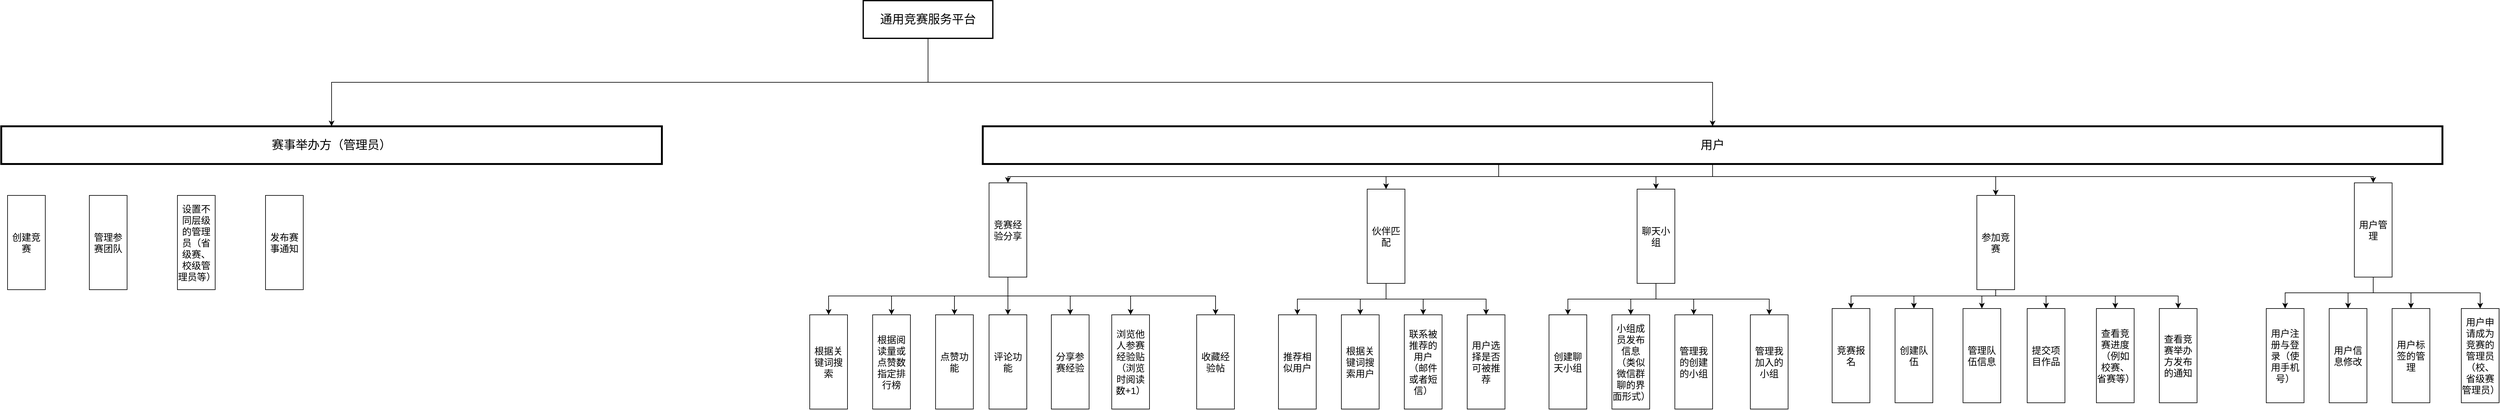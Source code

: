<mxfile version="20.8.21" type="github">
  <diagram name="第 1 页" id="pT8ZbqHC3ATKMNTix457">
    <mxGraphModel dx="2821" dy="1770" grid="1" gridSize="10" guides="1" tooltips="1" connect="1" arrows="1" fold="1" page="1" pageScale="1" pageWidth="827" pageHeight="1169" math="0" shadow="0">
      <root>
        <mxCell id="0" />
        <mxCell id="1" parent="0" />
        <mxCell id="Y6RtNjVWylD-jsH2ztYq-1" style="edgeStyle=orthogonalEdgeStyle;rounded=0;orthogonalLoop=1;jettySize=auto;html=1;exitX=0.5;exitY=1;exitDx=0;exitDy=0;entryX=0.5;entryY=0;entryDx=0;entryDy=0;" edge="1" parent="1" source="Ilk_Vb8Y_KArp8zagEo2-1" target="Ilk_Vb8Y_KArp8zagEo2-3">
          <mxGeometry relative="1" as="geometry" />
        </mxCell>
        <mxCell id="Y6RtNjVWylD-jsH2ztYq-4" style="edgeStyle=orthogonalEdgeStyle;rounded=0;orthogonalLoop=1;jettySize=auto;html=1;exitX=0.5;exitY=1;exitDx=0;exitDy=0;entryX=0.5;entryY=0;entryDx=0;entryDy=0;" edge="1" parent="1" source="Ilk_Vb8Y_KArp8zagEo2-1" target="Ilk_Vb8Y_KArp8zagEo2-2">
          <mxGeometry relative="1" as="geometry" />
        </mxCell>
        <mxCell id="Ilk_Vb8Y_KArp8zagEo2-1" value="&lt;font style=&quot;font-size: 19px;&quot;&gt;通用竞赛服务平台&lt;/font&gt;" style="rounded=0;whiteSpace=wrap;html=1;strokeWidth=2;" parent="1" vertex="1">
          <mxGeometry x="320" y="-170" width="206" height="60" as="geometry" />
        </mxCell>
        <mxCell id="Ilk_Vb8Y_KArp8zagEo2-2" value="赛事举办方（管理员）" style="rounded=0;whiteSpace=wrap;html=1;strokeWidth=3;fontSize=19;" parent="1" vertex="1">
          <mxGeometry x="-1050" y="30" width="1050" height="60" as="geometry" />
        </mxCell>
        <mxCell id="Y6RtNjVWylD-jsH2ztYq-61" style="edgeStyle=orthogonalEdgeStyle;rounded=0;orthogonalLoop=1;jettySize=auto;html=1;exitX=0.5;exitY=1;exitDx=0;exitDy=0;entryX=0.5;entryY=0;entryDx=0;entryDy=0;fontSize=15;" edge="1" parent="1" source="Ilk_Vb8Y_KArp8zagEo2-3" target="Y6RtNjVWylD-jsH2ztYq-13">
          <mxGeometry relative="1" as="geometry" />
        </mxCell>
        <mxCell id="Y6RtNjVWylD-jsH2ztYq-62" style="edgeStyle=orthogonalEdgeStyle;rounded=0;orthogonalLoop=1;jettySize=auto;html=1;exitX=0.5;exitY=1;exitDx=0;exitDy=0;entryX=0.5;entryY=0;entryDx=0;entryDy=0;fontSize=15;" edge="1" parent="1" source="Ilk_Vb8Y_KArp8zagEo2-3" target="Y6RtNjVWylD-jsH2ztYq-7">
          <mxGeometry relative="1" as="geometry" />
        </mxCell>
        <mxCell id="Y6RtNjVWylD-jsH2ztYq-63" style="edgeStyle=orthogonalEdgeStyle;rounded=0;orthogonalLoop=1;jettySize=auto;html=1;exitX=0.5;exitY=1;exitDx=0;exitDy=0;entryX=0.5;entryY=0;entryDx=0;entryDy=0;fontSize=15;" edge="1" parent="1" source="Ilk_Vb8Y_KArp8zagEo2-3" target="Y6RtNjVWylD-jsH2ztYq-33">
          <mxGeometry relative="1" as="geometry" />
        </mxCell>
        <mxCell id="Y6RtNjVWylD-jsH2ztYq-64" style="edgeStyle=orthogonalEdgeStyle;rounded=0;orthogonalLoop=1;jettySize=auto;html=1;exitX=0.5;exitY=1;exitDx=0;exitDy=0;entryX=0.5;entryY=0;entryDx=0;entryDy=0;fontSize=15;" edge="1" parent="1" source="Ilk_Vb8Y_KArp8zagEo2-3" target="Y6RtNjVWylD-jsH2ztYq-8">
          <mxGeometry relative="1" as="geometry">
            <Array as="points">
              <mxPoint x="1330" y="110" />
              <mxPoint x="2120" y="110" />
            </Array>
          </mxGeometry>
        </mxCell>
        <mxCell id="Y6RtNjVWylD-jsH2ztYq-78" style="edgeStyle=orthogonalEdgeStyle;rounded=0;orthogonalLoop=1;jettySize=auto;html=1;exitX=0.5;exitY=1;exitDx=0;exitDy=0;entryX=0.5;entryY=0;entryDx=0;entryDy=0;fontSize=15;" edge="1" parent="1" source="Ilk_Vb8Y_KArp8zagEo2-3" target="Y6RtNjVWylD-jsH2ztYq-69">
          <mxGeometry relative="1" as="geometry" />
        </mxCell>
        <mxCell id="Ilk_Vb8Y_KArp8zagEo2-3" value="用户" style="rounded=0;whiteSpace=wrap;html=1;strokeWidth=3;fontSize=19;" parent="1" vertex="1">
          <mxGeometry x="510" y="30" width="2320" height="60" as="geometry" />
        </mxCell>
        <mxCell id="Y6RtNjVWylD-jsH2ztYq-6" value="&lt;span style=&quot;font-size: 15px;&quot;&gt;收藏经验帖&lt;/span&gt;" style="rounded=0;whiteSpace=wrap;html=1;align=center;" vertex="1" parent="1">
          <mxGeometry x="850" y="330" width="60" height="150" as="geometry" />
        </mxCell>
        <mxCell id="Y6RtNjVWylD-jsH2ztYq-34" style="edgeStyle=orthogonalEdgeStyle;rounded=0;orthogonalLoop=1;jettySize=auto;html=1;exitX=0.5;exitY=1;exitDx=0;exitDy=0;entryX=0.5;entryY=0;entryDx=0;entryDy=0;fontSize=15;" edge="1" parent="1" source="Y6RtNjVWylD-jsH2ztYq-7" target="Y6RtNjVWylD-jsH2ztYq-28">
          <mxGeometry relative="1" as="geometry" />
        </mxCell>
        <mxCell id="Y6RtNjVWylD-jsH2ztYq-35" style="edgeStyle=orthogonalEdgeStyle;rounded=0;orthogonalLoop=1;jettySize=auto;html=1;exitX=0.5;exitY=1;exitDx=0;exitDy=0;entryX=0.5;entryY=0;entryDx=0;entryDy=0;fontSize=15;" edge="1" parent="1" source="Y6RtNjVWylD-jsH2ztYq-7" target="Y6RtNjVWylD-jsH2ztYq-29">
          <mxGeometry relative="1" as="geometry" />
        </mxCell>
        <mxCell id="Y6RtNjVWylD-jsH2ztYq-36" style="edgeStyle=orthogonalEdgeStyle;rounded=0;orthogonalLoop=1;jettySize=auto;html=1;exitX=0.5;exitY=1;exitDx=0;exitDy=0;entryX=0.5;entryY=0;entryDx=0;entryDy=0;fontSize=15;" edge="1" parent="1" source="Y6RtNjVWylD-jsH2ztYq-7" target="Y6RtNjVWylD-jsH2ztYq-30">
          <mxGeometry relative="1" as="geometry" />
        </mxCell>
        <mxCell id="Y6RtNjVWylD-jsH2ztYq-37" style="edgeStyle=orthogonalEdgeStyle;rounded=0;orthogonalLoop=1;jettySize=auto;html=1;exitX=0.5;exitY=1;exitDx=0;exitDy=0;entryX=0.5;entryY=0;entryDx=0;entryDy=0;fontSize=15;" edge="1" parent="1" source="Y6RtNjVWylD-jsH2ztYq-7" target="Y6RtNjVWylD-jsH2ztYq-31">
          <mxGeometry relative="1" as="geometry" />
        </mxCell>
        <mxCell id="Y6RtNjVWylD-jsH2ztYq-7" value="&lt;font style=&quot;font-size: 15px;&quot;&gt;伙伴匹配&lt;/font&gt;" style="rounded=0;whiteSpace=wrap;html=1;align=center;" vertex="1" parent="1">
          <mxGeometry x="1121" y="130" width="60" height="150" as="geometry" />
        </mxCell>
        <mxCell id="Y6RtNjVWylD-jsH2ztYq-55" style="edgeStyle=orthogonalEdgeStyle;rounded=0;orthogonalLoop=1;jettySize=auto;html=1;exitX=0.5;exitY=1;exitDx=0;exitDy=0;fontSize=15;" edge="1" parent="1" source="Y6RtNjVWylD-jsH2ztYq-8" target="Y6RtNjVWylD-jsH2ztYq-47">
          <mxGeometry relative="1" as="geometry">
            <Array as="points">
              <mxPoint x="2120" y="300" />
              <mxPoint x="1890" y="300" />
            </Array>
          </mxGeometry>
        </mxCell>
        <mxCell id="Y6RtNjVWylD-jsH2ztYq-56" style="edgeStyle=orthogonalEdgeStyle;rounded=0;orthogonalLoop=1;jettySize=auto;html=1;exitX=0.5;exitY=1;exitDx=0;exitDy=0;entryX=0.5;entryY=0;entryDx=0;entryDy=0;fontSize=15;" edge="1" parent="1" source="Y6RtNjVWylD-jsH2ztYq-8" target="Y6RtNjVWylD-jsH2ztYq-48">
          <mxGeometry relative="1" as="geometry">
            <Array as="points">
              <mxPoint x="2120" y="300" />
              <mxPoint x="1990" y="300" />
            </Array>
          </mxGeometry>
        </mxCell>
        <mxCell id="Y6RtNjVWylD-jsH2ztYq-57" style="edgeStyle=orthogonalEdgeStyle;rounded=0;orthogonalLoop=1;jettySize=auto;html=1;exitX=0.5;exitY=1;exitDx=0;exitDy=0;entryX=0.5;entryY=0;entryDx=0;entryDy=0;fontSize=15;" edge="1" parent="1" source="Y6RtNjVWylD-jsH2ztYq-8" target="Y6RtNjVWylD-jsH2ztYq-49">
          <mxGeometry relative="1" as="geometry">
            <Array as="points">
              <mxPoint x="2120" y="300" />
              <mxPoint x="2098" y="300" />
            </Array>
          </mxGeometry>
        </mxCell>
        <mxCell id="Y6RtNjVWylD-jsH2ztYq-58" style="edgeStyle=orthogonalEdgeStyle;rounded=0;orthogonalLoop=1;jettySize=auto;html=1;exitX=0.5;exitY=1;exitDx=0;exitDy=0;entryX=0.5;entryY=0;entryDx=0;entryDy=0;fontSize=15;" edge="1" parent="1" source="Y6RtNjVWylD-jsH2ztYq-8" target="Y6RtNjVWylD-jsH2ztYq-50">
          <mxGeometry relative="1" as="geometry">
            <Array as="points">
              <mxPoint x="2120" y="300" />
              <mxPoint x="2200" y="300" />
            </Array>
          </mxGeometry>
        </mxCell>
        <mxCell id="Y6RtNjVWylD-jsH2ztYq-59" style="edgeStyle=orthogonalEdgeStyle;rounded=0;orthogonalLoop=1;jettySize=auto;html=1;exitX=0.5;exitY=1;exitDx=0;exitDy=0;entryX=0.5;entryY=0;entryDx=0;entryDy=0;fontSize=15;" edge="1" parent="1" source="Y6RtNjVWylD-jsH2ztYq-8" target="Y6RtNjVWylD-jsH2ztYq-51">
          <mxGeometry relative="1" as="geometry">
            <Array as="points">
              <mxPoint x="2120" y="300" />
              <mxPoint x="2310" y="300" />
            </Array>
          </mxGeometry>
        </mxCell>
        <mxCell id="Y6RtNjVWylD-jsH2ztYq-60" style="edgeStyle=orthogonalEdgeStyle;rounded=0;orthogonalLoop=1;jettySize=auto;html=1;exitX=0.5;exitY=1;exitDx=0;exitDy=0;entryX=0.5;entryY=0;entryDx=0;entryDy=0;fontSize=15;" edge="1" parent="1" source="Y6RtNjVWylD-jsH2ztYq-8" target="Y6RtNjVWylD-jsH2ztYq-53">
          <mxGeometry relative="1" as="geometry">
            <Array as="points">
              <mxPoint x="2120" y="300" />
              <mxPoint x="2410" y="300" />
            </Array>
          </mxGeometry>
        </mxCell>
        <mxCell id="Y6RtNjVWylD-jsH2ztYq-8" value="&lt;span style=&quot;font-size: 15px;&quot;&gt;参加竞赛&lt;/span&gt;" style="rounded=0;whiteSpace=wrap;html=1;align=center;" vertex="1" parent="1">
          <mxGeometry x="2090" y="140" width="60" height="150" as="geometry" />
        </mxCell>
        <mxCell id="Y6RtNjVWylD-jsH2ztYq-11" value="&lt;span style=&quot;font-size: 15px;&quot;&gt;分享参赛经验&lt;/span&gt;" style="rounded=0;whiteSpace=wrap;html=1;align=center;" vertex="1" parent="1">
          <mxGeometry x="619" y="330" width="60" height="150" as="geometry" />
        </mxCell>
        <mxCell id="Y6RtNjVWylD-jsH2ztYq-12" value="&lt;span style=&quot;font-size: 15px;&quot;&gt;浏览他人参赛经验贴（浏览时阅读数+1）&lt;/span&gt;" style="rounded=0;whiteSpace=wrap;html=1;align=center;" vertex="1" parent="1">
          <mxGeometry x="715" y="330" width="60" height="150" as="geometry" />
        </mxCell>
        <mxCell id="Y6RtNjVWylD-jsH2ztYq-19" style="edgeStyle=orthogonalEdgeStyle;rounded=0;orthogonalLoop=1;jettySize=auto;html=1;entryX=0.5;entryY=0;entryDx=0;entryDy=0;fontSize=15;" edge="1" parent="1" source="Y6RtNjVWylD-jsH2ztYq-13" target="Y6RtNjVWylD-jsH2ztYq-17">
          <mxGeometry relative="1" as="geometry">
            <Array as="points">
              <mxPoint x="550" y="300" />
              <mxPoint x="265" y="300" />
            </Array>
          </mxGeometry>
        </mxCell>
        <mxCell id="Y6RtNjVWylD-jsH2ztYq-20" style="edgeStyle=orthogonalEdgeStyle;rounded=0;orthogonalLoop=1;jettySize=auto;html=1;exitX=0.5;exitY=1;exitDx=0;exitDy=0;entryX=0.5;entryY=0;entryDx=0;entryDy=0;fontSize=15;" edge="1" parent="1" source="Y6RtNjVWylD-jsH2ztYq-13" target="Y6RtNjVWylD-jsH2ztYq-16">
          <mxGeometry relative="1" as="geometry" />
        </mxCell>
        <mxCell id="Y6RtNjVWylD-jsH2ztYq-21" style="edgeStyle=orthogonalEdgeStyle;rounded=0;orthogonalLoop=1;jettySize=auto;html=1;exitX=0.5;exitY=1;exitDx=0;exitDy=0;entryX=0.5;entryY=0;entryDx=0;entryDy=0;fontSize=15;" edge="1" parent="1" source="Y6RtNjVWylD-jsH2ztYq-13" target="Y6RtNjVWylD-jsH2ztYq-15">
          <mxGeometry relative="1" as="geometry" />
        </mxCell>
        <mxCell id="Y6RtNjVWylD-jsH2ztYq-22" style="edgeStyle=orthogonalEdgeStyle;rounded=0;orthogonalLoop=1;jettySize=auto;html=1;exitX=0.5;exitY=1;exitDx=0;exitDy=0;entryX=0.5;entryY=0;entryDx=0;entryDy=0;fontSize=15;" edge="1" parent="1" source="Y6RtNjVWylD-jsH2ztYq-13" target="Y6RtNjVWylD-jsH2ztYq-14">
          <mxGeometry relative="1" as="geometry" />
        </mxCell>
        <mxCell id="Y6RtNjVWylD-jsH2ztYq-23" style="edgeStyle=orthogonalEdgeStyle;rounded=0;orthogonalLoop=1;jettySize=auto;html=1;exitX=0.5;exitY=1;exitDx=0;exitDy=0;entryX=0.5;entryY=0;entryDx=0;entryDy=0;fontSize=15;" edge="1" parent="1" source="Y6RtNjVWylD-jsH2ztYq-13" target="Y6RtNjVWylD-jsH2ztYq-11">
          <mxGeometry relative="1" as="geometry" />
        </mxCell>
        <mxCell id="Y6RtNjVWylD-jsH2ztYq-24" style="edgeStyle=orthogonalEdgeStyle;rounded=0;orthogonalLoop=1;jettySize=auto;html=1;exitX=0.5;exitY=1;exitDx=0;exitDy=0;entryX=0.5;entryY=0;entryDx=0;entryDy=0;fontSize=15;" edge="1" parent="1" source="Y6RtNjVWylD-jsH2ztYq-13" target="Y6RtNjVWylD-jsH2ztYq-12">
          <mxGeometry relative="1" as="geometry" />
        </mxCell>
        <mxCell id="Y6RtNjVWylD-jsH2ztYq-25" style="edgeStyle=orthogonalEdgeStyle;rounded=0;orthogonalLoop=1;jettySize=auto;html=1;exitX=0.5;exitY=1;exitDx=0;exitDy=0;entryX=0.5;entryY=0;entryDx=0;entryDy=0;fontSize=15;" edge="1" parent="1" source="Y6RtNjVWylD-jsH2ztYq-13" target="Y6RtNjVWylD-jsH2ztYq-6">
          <mxGeometry relative="1" as="geometry" />
        </mxCell>
        <mxCell id="Y6RtNjVWylD-jsH2ztYq-13" value="&lt;span style=&quot;font-size: 15px;&quot;&gt;竞赛经验分享&lt;/span&gt;" style="rounded=0;whiteSpace=wrap;html=1;align=center;" vertex="1" parent="1">
          <mxGeometry x="520" y="120" width="60" height="150" as="geometry" />
        </mxCell>
        <mxCell id="Y6RtNjVWylD-jsH2ztYq-14" value="&lt;span style=&quot;font-size: 15px;&quot;&gt;评论功能&lt;/span&gt;" style="rounded=0;whiteSpace=wrap;html=1;align=center;" vertex="1" parent="1">
          <mxGeometry x="520" y="330" width="60" height="150" as="geometry" />
        </mxCell>
        <mxCell id="Y6RtNjVWylD-jsH2ztYq-15" value="&lt;span style=&quot;font-size: 15px;&quot;&gt;点赞功能&lt;/span&gt;" style="rounded=0;whiteSpace=wrap;html=1;align=center;" vertex="1" parent="1">
          <mxGeometry x="435" y="330" width="60" height="150" as="geometry" />
        </mxCell>
        <mxCell id="Y6RtNjVWylD-jsH2ztYq-16" value="&lt;span style=&quot;font-size: 15px;&quot;&gt;根据阅读量或点赞数指定排行榜&lt;/span&gt;" style="rounded=0;whiteSpace=wrap;html=1;align=center;" vertex="1" parent="1">
          <mxGeometry x="335" y="330" width="60" height="150" as="geometry" />
        </mxCell>
        <mxCell id="Y6RtNjVWylD-jsH2ztYq-17" value="&lt;span style=&quot;font-size: 15px;&quot;&gt;根据关键词搜索&lt;/span&gt;" style="rounded=0;whiteSpace=wrap;html=1;align=center;" vertex="1" parent="1">
          <mxGeometry x="235" y="330" width="60" height="150" as="geometry" />
        </mxCell>
        <mxCell id="Y6RtNjVWylD-jsH2ztYq-28" value="&lt;span style=&quot;font-size: 15px;&quot;&gt;推荐相似用户&lt;/span&gt;" style="rounded=0;whiteSpace=wrap;html=1;align=center;" vertex="1" parent="1">
          <mxGeometry x="980" y="330" width="60" height="150" as="geometry" />
        </mxCell>
        <mxCell id="Y6RtNjVWylD-jsH2ztYq-29" value="&lt;span style=&quot;font-size: 15px;&quot;&gt;根据关键词搜索用户&lt;/span&gt;" style="rounded=0;whiteSpace=wrap;html=1;align=center;" vertex="1" parent="1">
          <mxGeometry x="1080" y="330" width="60" height="150" as="geometry" />
        </mxCell>
        <mxCell id="Y6RtNjVWylD-jsH2ztYq-30" value="&lt;span style=&quot;font-size: 15px;&quot;&gt;联系被推荐的用户（邮件或者短信）&lt;/span&gt;" style="rounded=0;whiteSpace=wrap;html=1;align=center;" vertex="1" parent="1">
          <mxGeometry x="1180" y="330" width="60" height="150" as="geometry" />
        </mxCell>
        <mxCell id="Y6RtNjVWylD-jsH2ztYq-31" value="&lt;span style=&quot;font-size: 15px;&quot;&gt;用户选择是否可被推荐&lt;/span&gt;" style="rounded=0;whiteSpace=wrap;html=1;align=center;" vertex="1" parent="1">
          <mxGeometry x="1280" y="330" width="60" height="150" as="geometry" />
        </mxCell>
        <mxCell id="Y6RtNjVWylD-jsH2ztYq-43" style="edgeStyle=orthogonalEdgeStyle;rounded=0;orthogonalLoop=1;jettySize=auto;html=1;exitX=0.5;exitY=1;exitDx=0;exitDy=0;entryX=0.5;entryY=0;entryDx=0;entryDy=0;fontSize=15;" edge="1" parent="1" source="Y6RtNjVWylD-jsH2ztYq-33" target="Y6RtNjVWylD-jsH2ztYq-38">
          <mxGeometry relative="1" as="geometry" />
        </mxCell>
        <mxCell id="Y6RtNjVWylD-jsH2ztYq-44" style="edgeStyle=orthogonalEdgeStyle;rounded=0;orthogonalLoop=1;jettySize=auto;html=1;exitX=0.5;exitY=1;exitDx=0;exitDy=0;entryX=0.5;entryY=0;entryDx=0;entryDy=0;fontSize=15;" edge="1" parent="1" source="Y6RtNjVWylD-jsH2ztYq-33" target="Y6RtNjVWylD-jsH2ztYq-39">
          <mxGeometry relative="1" as="geometry" />
        </mxCell>
        <mxCell id="Y6RtNjVWylD-jsH2ztYq-45" style="edgeStyle=orthogonalEdgeStyle;rounded=0;orthogonalLoop=1;jettySize=auto;html=1;exitX=0.5;exitY=1;exitDx=0;exitDy=0;entryX=0.5;entryY=0;entryDx=0;entryDy=0;fontSize=15;" edge="1" parent="1" source="Y6RtNjVWylD-jsH2ztYq-33" target="Y6RtNjVWylD-jsH2ztYq-41">
          <mxGeometry relative="1" as="geometry" />
        </mxCell>
        <mxCell id="Y6RtNjVWylD-jsH2ztYq-46" style="edgeStyle=orthogonalEdgeStyle;rounded=0;orthogonalLoop=1;jettySize=auto;html=1;exitX=0.5;exitY=1;exitDx=0;exitDy=0;fontSize=15;" edge="1" parent="1" source="Y6RtNjVWylD-jsH2ztYq-33" target="Y6RtNjVWylD-jsH2ztYq-42">
          <mxGeometry relative="1" as="geometry" />
        </mxCell>
        <mxCell id="Y6RtNjVWylD-jsH2ztYq-33" value="&lt;span style=&quot;font-size: 15px;&quot;&gt;聊天小组&lt;/span&gt;" style="rounded=0;whiteSpace=wrap;html=1;align=center;" vertex="1" parent="1">
          <mxGeometry x="1550" y="130" width="60" height="150" as="geometry" />
        </mxCell>
        <mxCell id="Y6RtNjVWylD-jsH2ztYq-38" value="&lt;span style=&quot;font-size: 15px;&quot;&gt;创建聊天小组&lt;/span&gt;" style="rounded=0;whiteSpace=wrap;html=1;align=center;" vertex="1" parent="1">
          <mxGeometry x="1410" y="330" width="60" height="150" as="geometry" />
        </mxCell>
        <mxCell id="Y6RtNjVWylD-jsH2ztYq-39" value="&lt;span style=&quot;font-size: 15px;&quot;&gt;小组成员发布信息（类似微信群聊的界面形式）&lt;/span&gt;" style="rounded=0;whiteSpace=wrap;html=1;align=center;" vertex="1" parent="1">
          <mxGeometry x="1510" y="330" width="60" height="150" as="geometry" />
        </mxCell>
        <mxCell id="Y6RtNjVWylD-jsH2ztYq-41" value="&lt;span style=&quot;font-size: 15px;&quot;&gt;管理我的创建的小组&lt;/span&gt;" style="rounded=0;whiteSpace=wrap;html=1;align=center;" vertex="1" parent="1">
          <mxGeometry x="1610" y="330" width="60" height="150" as="geometry" />
        </mxCell>
        <mxCell id="Y6RtNjVWylD-jsH2ztYq-42" value="&lt;span style=&quot;font-size: 15px;&quot;&gt;管理我加入的小组&lt;/span&gt;" style="rounded=0;whiteSpace=wrap;html=1;align=center;" vertex="1" parent="1">
          <mxGeometry x="1730" y="330" width="60" height="150" as="geometry" />
        </mxCell>
        <mxCell id="Y6RtNjVWylD-jsH2ztYq-47" value="&lt;span style=&quot;font-size: 15px;&quot;&gt;竞赛报名&lt;/span&gt;" style="rounded=0;whiteSpace=wrap;html=1;align=center;" vertex="1" parent="1">
          <mxGeometry x="1860" y="320" width="60" height="150" as="geometry" />
        </mxCell>
        <mxCell id="Y6RtNjVWylD-jsH2ztYq-48" value="&lt;span style=&quot;font-size: 15px;&quot;&gt;创建队伍&lt;/span&gt;" style="rounded=0;whiteSpace=wrap;html=1;align=center;" vertex="1" parent="1">
          <mxGeometry x="1960" y="320" width="60" height="150" as="geometry" />
        </mxCell>
        <mxCell id="Y6RtNjVWylD-jsH2ztYq-49" value="&lt;span style=&quot;font-size: 15px;&quot;&gt;管理队伍信息&lt;/span&gt;" style="rounded=0;whiteSpace=wrap;html=1;align=center;" vertex="1" parent="1">
          <mxGeometry x="2068" y="320" width="60" height="150" as="geometry" />
        </mxCell>
        <mxCell id="Y6RtNjVWylD-jsH2ztYq-50" value="&lt;span style=&quot;font-size: 15px;&quot;&gt;提交项目作品&lt;/span&gt;" style="rounded=0;whiteSpace=wrap;html=1;align=center;" vertex="1" parent="1">
          <mxGeometry x="2170" y="320" width="60" height="150" as="geometry" />
        </mxCell>
        <mxCell id="Y6RtNjVWylD-jsH2ztYq-51" value="&lt;span style=&quot;font-size: 15px;&quot;&gt;查看竞赛进度（例如校赛、省赛等）&lt;/span&gt;" style="rounded=0;whiteSpace=wrap;html=1;align=center;" vertex="1" parent="1">
          <mxGeometry x="2280" y="320" width="60" height="150" as="geometry" />
        </mxCell>
        <mxCell id="Y6RtNjVWylD-jsH2ztYq-53" value="&lt;span style=&quot;font-size: 15px;&quot;&gt;查看竞赛举办方发布的通知&lt;/span&gt;" style="rounded=0;whiteSpace=wrap;html=1;align=center;" vertex="1" parent="1">
          <mxGeometry x="2380" y="320" width="60" height="150" as="geometry" />
        </mxCell>
        <mxCell id="Y6RtNjVWylD-jsH2ztYq-66" value="&lt;span style=&quot;font-size: 15px;&quot;&gt;创建竞赛&lt;/span&gt;" style="rounded=0;whiteSpace=wrap;html=1;align=center;" vertex="1" parent="1">
          <mxGeometry x="-1040" y="140" width="60" height="150" as="geometry" />
        </mxCell>
        <mxCell id="Y6RtNjVWylD-jsH2ztYq-67" value="&lt;span style=&quot;font-size: 15px;&quot;&gt;管理参赛团队&lt;/span&gt;" style="rounded=0;whiteSpace=wrap;html=1;align=center;" vertex="1" parent="1">
          <mxGeometry x="-910" y="140" width="60" height="150" as="geometry" />
        </mxCell>
        <mxCell id="Y6RtNjVWylD-jsH2ztYq-68" value="&lt;span style=&quot;font-size: 15px;&quot;&gt;设置不同层级的管理员（省级赛、校级管理员等）&lt;/span&gt;" style="rounded=0;whiteSpace=wrap;html=1;align=center;" vertex="1" parent="1">
          <mxGeometry x="-770" y="140" width="60" height="150" as="geometry" />
        </mxCell>
        <mxCell id="Y6RtNjVWylD-jsH2ztYq-74" style="edgeStyle=orthogonalEdgeStyle;rounded=0;orthogonalLoop=1;jettySize=auto;html=1;exitX=0.5;exitY=1;exitDx=0;exitDy=0;entryX=0.5;entryY=0;entryDx=0;entryDy=0;fontSize=15;" edge="1" parent="1" source="Y6RtNjVWylD-jsH2ztYq-69" target="Y6RtNjVWylD-jsH2ztYq-70">
          <mxGeometry relative="1" as="geometry" />
        </mxCell>
        <mxCell id="Y6RtNjVWylD-jsH2ztYq-75" style="edgeStyle=orthogonalEdgeStyle;rounded=0;orthogonalLoop=1;jettySize=auto;html=1;exitX=0.5;exitY=1;exitDx=0;exitDy=0;entryX=0.5;entryY=0;entryDx=0;entryDy=0;fontSize=15;" edge="1" parent="1" source="Y6RtNjVWylD-jsH2ztYq-69" target="Y6RtNjVWylD-jsH2ztYq-71">
          <mxGeometry relative="1" as="geometry" />
        </mxCell>
        <mxCell id="Y6RtNjVWylD-jsH2ztYq-76" style="edgeStyle=orthogonalEdgeStyle;rounded=0;orthogonalLoop=1;jettySize=auto;html=1;exitX=0.5;exitY=1;exitDx=0;exitDy=0;entryX=0.5;entryY=0;entryDx=0;entryDy=0;fontSize=15;" edge="1" parent="1" source="Y6RtNjVWylD-jsH2ztYq-69" target="Y6RtNjVWylD-jsH2ztYq-72">
          <mxGeometry relative="1" as="geometry" />
        </mxCell>
        <mxCell id="Y6RtNjVWylD-jsH2ztYq-77" style="edgeStyle=orthogonalEdgeStyle;rounded=0;orthogonalLoop=1;jettySize=auto;html=1;exitX=0.5;exitY=1;exitDx=0;exitDy=0;entryX=0.5;entryY=0;entryDx=0;entryDy=0;fontSize=15;" edge="1" parent="1" source="Y6RtNjVWylD-jsH2ztYq-69" target="Y6RtNjVWylD-jsH2ztYq-73">
          <mxGeometry relative="1" as="geometry" />
        </mxCell>
        <mxCell id="Y6RtNjVWylD-jsH2ztYq-69" value="&lt;span style=&quot;font-size: 15px;&quot;&gt;用户管理&lt;/span&gt;" style="rounded=0;whiteSpace=wrap;html=1;align=center;" vertex="1" parent="1">
          <mxGeometry x="2690" y="120" width="60" height="150" as="geometry" />
        </mxCell>
        <mxCell id="Y6RtNjVWylD-jsH2ztYq-70" value="&lt;span style=&quot;font-size: 15px;&quot;&gt;用户注册与登录（使用手机号）&lt;/span&gt;" style="rounded=0;whiteSpace=wrap;html=1;align=center;" vertex="1" parent="1">
          <mxGeometry x="2550" y="320" width="60" height="150" as="geometry" />
        </mxCell>
        <mxCell id="Y6RtNjVWylD-jsH2ztYq-71" value="&lt;span style=&quot;font-size: 15px;&quot;&gt;用户信息修改&lt;/span&gt;" style="rounded=0;whiteSpace=wrap;html=1;align=center;" vertex="1" parent="1">
          <mxGeometry x="2650" y="320" width="60" height="150" as="geometry" />
        </mxCell>
        <mxCell id="Y6RtNjVWylD-jsH2ztYq-72" value="&lt;span style=&quot;font-size: 15px;&quot;&gt;用户标签的管理&lt;/span&gt;" style="rounded=0;whiteSpace=wrap;html=1;align=center;" vertex="1" parent="1">
          <mxGeometry x="2750" y="320" width="60" height="150" as="geometry" />
        </mxCell>
        <mxCell id="Y6RtNjVWylD-jsH2ztYq-73" value="&lt;span style=&quot;font-size: 15px;&quot;&gt;用户申请成为竞赛的管理员（校、省级赛管理员）&lt;/span&gt;" style="rounded=0;whiteSpace=wrap;html=1;align=center;" vertex="1" parent="1">
          <mxGeometry x="2860" y="320" width="60" height="150" as="geometry" />
        </mxCell>
        <mxCell id="Y6RtNjVWylD-jsH2ztYq-79" value="&lt;span style=&quot;font-size: 15px;&quot;&gt;发布赛事通知&lt;/span&gt;" style="rounded=0;whiteSpace=wrap;html=1;align=center;" vertex="1" parent="1">
          <mxGeometry x="-630" y="140" width="60" height="150" as="geometry" />
        </mxCell>
      </root>
    </mxGraphModel>
  </diagram>
</mxfile>
